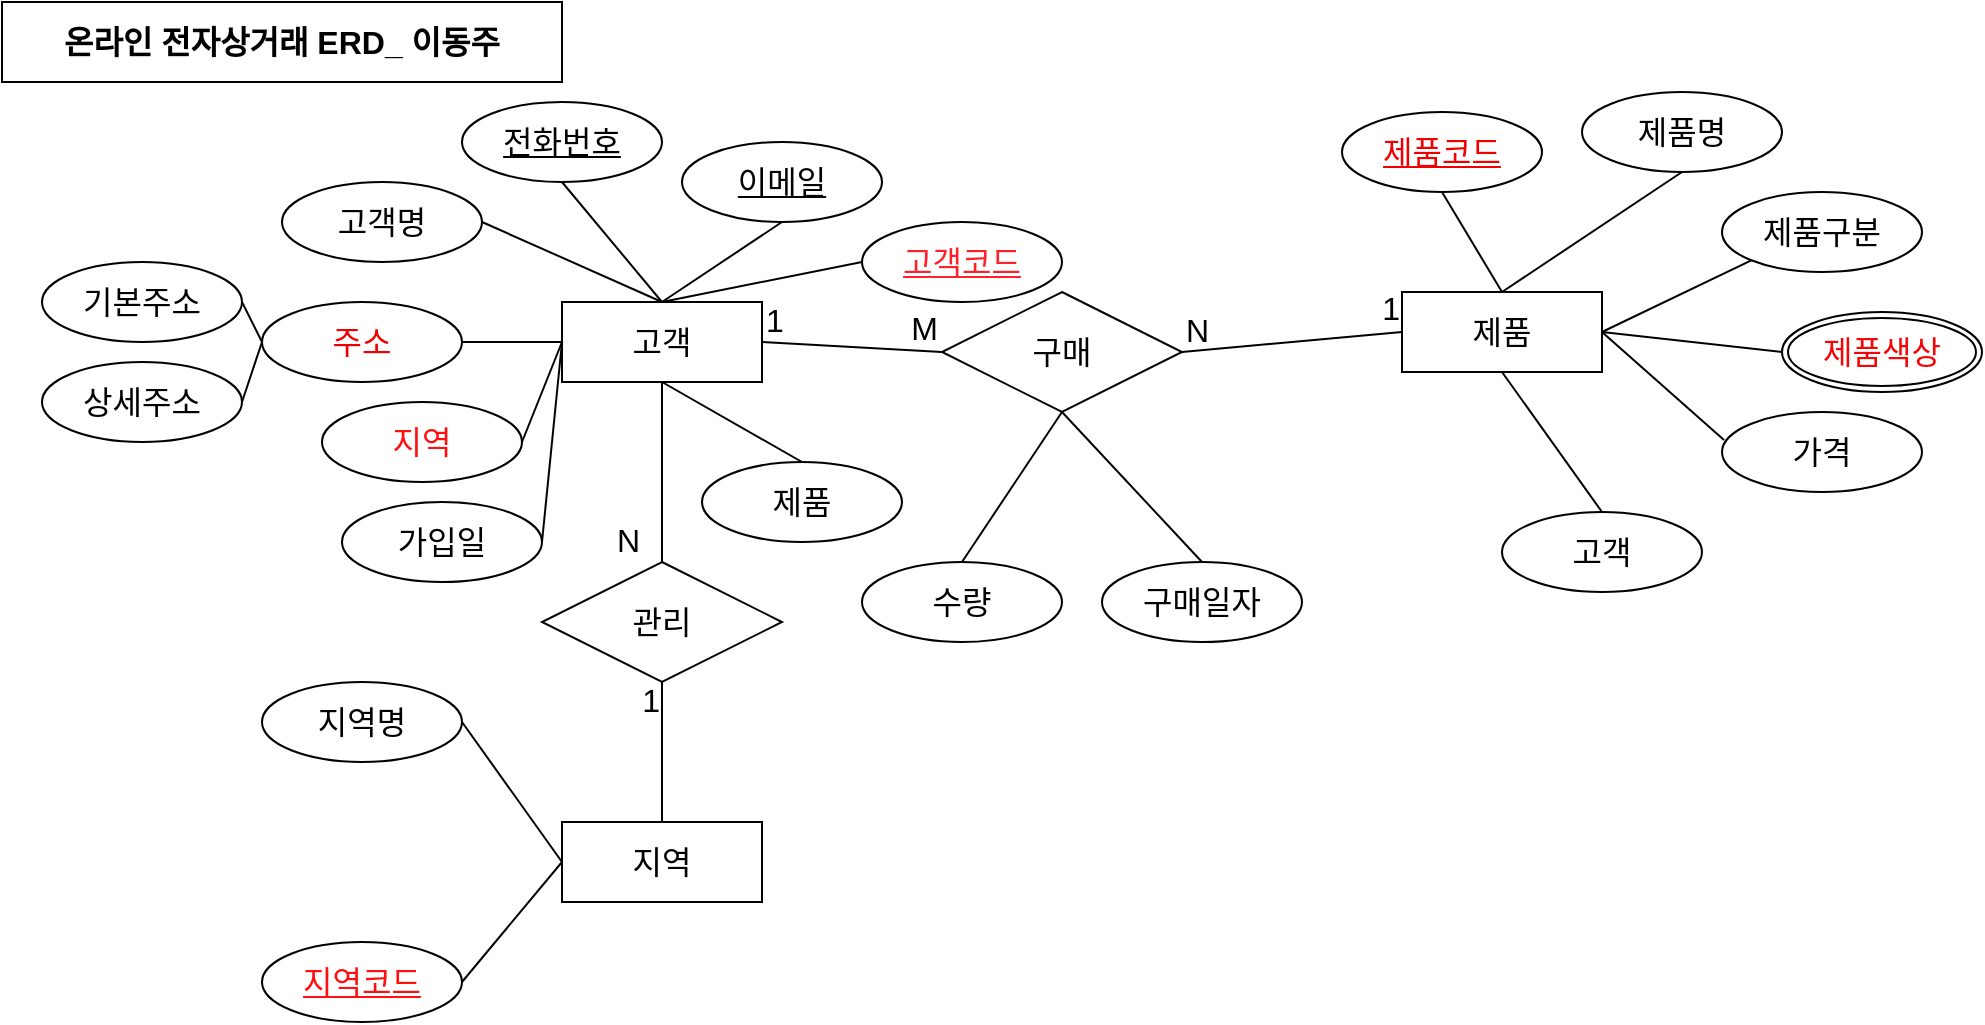 <mxfile version="22.1.16" type="github">
  <diagram name="페이지-1" id="Iz7dQucZnOFJZLNLOV6f">
    <mxGraphModel dx="2186" dy="2043" grid="1" gridSize="10" guides="1" tooltips="1" connect="1" arrows="1" fold="1" page="0" pageScale="1" pageWidth="827" pageHeight="1169" math="0" shadow="0">
      <root>
        <mxCell id="0" />
        <mxCell id="1" parent="0" />
        <mxCell id="F7GSqLhQtPNdiJpHItuA-5" value="고객" style="whiteSpace=wrap;html=1;align=center;fontSize=16;" vertex="1" parent="1">
          <mxGeometry x="-500" y="-690" width="100" height="40" as="geometry" />
        </mxCell>
        <mxCell id="F7GSqLhQtPNdiJpHItuA-6" value="지역" style="ellipse;whiteSpace=wrap;html=1;align=center;fontSize=16;fontColor=#FF0F0F;" vertex="1" parent="1">
          <mxGeometry x="-620" y="-640" width="100" height="40" as="geometry" />
        </mxCell>
        <mxCell id="F7GSqLhQtPNdiJpHItuA-7" value="이메일" style="ellipse;whiteSpace=wrap;html=1;align=center;fontStyle=4;fontSize=16;fontColor=#030303;" vertex="1" parent="1">
          <mxGeometry x="-440" y="-770" width="100" height="40" as="geometry" />
        </mxCell>
        <mxCell id="F7GSqLhQtPNdiJpHItuA-9" value="주소" style="ellipse;whiteSpace=wrap;html=1;align=center;fontSize=16;fontColor=#f00000;" vertex="1" parent="1">
          <mxGeometry x="-650" y="-690" width="100" height="40" as="geometry" />
        </mxCell>
        <mxCell id="F7GSqLhQtPNdiJpHItuA-10" value="상세주소" style="ellipse;whiteSpace=wrap;html=1;align=center;fontSize=16;" vertex="1" parent="1">
          <mxGeometry x="-760" y="-660" width="100" height="40" as="geometry" />
        </mxCell>
        <mxCell id="F7GSqLhQtPNdiJpHItuA-11" value="기본주소" style="ellipse;whiteSpace=wrap;html=1;align=center;fontSize=16;" vertex="1" parent="1">
          <mxGeometry x="-760" y="-710" width="100" height="40" as="geometry" />
        </mxCell>
        <mxCell id="F7GSqLhQtPNdiJpHItuA-12" value="전화번호" style="ellipse;whiteSpace=wrap;html=1;align=center;fontStyle=4;fontSize=16;" vertex="1" parent="1">
          <mxGeometry x="-550" y="-790" width="100" height="40" as="geometry" />
        </mxCell>
        <mxCell id="F7GSqLhQtPNdiJpHItuA-13" value="고객코드" style="ellipse;whiteSpace=wrap;html=1;align=center;fontStyle=4;fontSize=16;fontColor=#FF2129;" vertex="1" parent="1">
          <mxGeometry x="-350" y="-730" width="100" height="40" as="geometry" />
        </mxCell>
        <mxCell id="F7GSqLhQtPNdiJpHItuA-14" value="제품" style="ellipse;whiteSpace=wrap;html=1;align=center;fontSize=16;" vertex="1" parent="1">
          <mxGeometry x="-430" y="-610" width="100" height="40" as="geometry" />
        </mxCell>
        <mxCell id="F7GSqLhQtPNdiJpHItuA-21" value="" style="endArrow=none;html=1;rounded=0;fontSize=12;startSize=8;endSize=8;curved=1;entryX=0.5;entryY=1;entryDx=0;entryDy=0;exitX=0.5;exitY=0;exitDx=0;exitDy=0;" edge="1" parent="1" source="F7GSqLhQtPNdiJpHItuA-5" target="F7GSqLhQtPNdiJpHItuA-12">
          <mxGeometry relative="1" as="geometry">
            <mxPoint x="-580" y="-660" as="sourcePoint" />
            <mxPoint x="-420" y="-660" as="targetPoint" />
          </mxGeometry>
        </mxCell>
        <mxCell id="F7GSqLhQtPNdiJpHItuA-26" value="" style="endArrow=none;html=1;rounded=0;fontSize=12;startSize=8;endSize=8;curved=1;entryX=0;entryY=0.5;entryDx=0;entryDy=0;exitX=1;exitY=0.5;exitDx=0;exitDy=0;" edge="1" parent="1" source="F7GSqLhQtPNdiJpHItuA-9" target="F7GSqLhQtPNdiJpHItuA-5">
          <mxGeometry relative="1" as="geometry">
            <mxPoint x="-580" y="-660" as="sourcePoint" />
            <mxPoint x="-420" y="-660" as="targetPoint" />
          </mxGeometry>
        </mxCell>
        <mxCell id="F7GSqLhQtPNdiJpHItuA-27" value="" style="endArrow=none;html=1;rounded=0;fontSize=12;startSize=8;endSize=8;curved=1;entryX=0.5;entryY=0;entryDx=0;entryDy=0;exitX=1;exitY=0.5;exitDx=0;exitDy=0;" edge="1" parent="1" source="F7GSqLhQtPNdiJpHItuA-38" target="F7GSqLhQtPNdiJpHItuA-5">
          <mxGeometry relative="1" as="geometry">
            <mxPoint x="-580" y="-660" as="sourcePoint" />
            <mxPoint x="-420" y="-660" as="targetPoint" />
          </mxGeometry>
        </mxCell>
        <mxCell id="F7GSqLhQtPNdiJpHItuA-28" value="" style="endArrow=none;html=1;rounded=0;fontSize=12;startSize=8;endSize=8;curved=1;exitX=0.5;exitY=0;exitDx=0;exitDy=0;entryX=0.5;entryY=1;entryDx=0;entryDy=0;" edge="1" parent="1" source="F7GSqLhQtPNdiJpHItuA-5" target="F7GSqLhQtPNdiJpHItuA-7">
          <mxGeometry relative="1" as="geometry">
            <mxPoint x="-580" y="-660" as="sourcePoint" />
            <mxPoint x="-420" y="-660" as="targetPoint" />
          </mxGeometry>
        </mxCell>
        <mxCell id="F7GSqLhQtPNdiJpHItuA-29" value="" style="endArrow=none;html=1;rounded=0;fontSize=12;startSize=8;endSize=8;curved=1;entryX=0.5;entryY=0;entryDx=0;entryDy=0;exitX=0;exitY=0.5;exitDx=0;exitDy=0;" edge="1" parent="1" source="F7GSqLhQtPNdiJpHItuA-13" target="F7GSqLhQtPNdiJpHItuA-5">
          <mxGeometry relative="1" as="geometry">
            <mxPoint x="-580" y="-660" as="sourcePoint" />
            <mxPoint x="-420" y="-660" as="targetPoint" />
          </mxGeometry>
        </mxCell>
        <mxCell id="F7GSqLhQtPNdiJpHItuA-34" value="" style="endArrow=none;html=1;rounded=0;fontSize=12;startSize=8;endSize=8;curved=1;entryX=0.5;entryY=1;entryDx=0;entryDy=0;exitX=0.5;exitY=0;exitDx=0;exitDy=0;" edge="1" parent="1" source="F7GSqLhQtPNdiJpHItuA-14" target="F7GSqLhQtPNdiJpHItuA-5">
          <mxGeometry relative="1" as="geometry">
            <mxPoint x="-580" y="-660" as="sourcePoint" />
            <mxPoint x="-420" y="-660" as="targetPoint" />
          </mxGeometry>
        </mxCell>
        <mxCell id="F7GSqLhQtPNdiJpHItuA-35" value="" style="endArrow=none;html=1;rounded=0;fontSize=12;startSize=8;endSize=8;curved=1;exitX=0;exitY=0.5;exitDx=0;exitDy=0;entryX=1;entryY=0.5;entryDx=0;entryDy=0;" edge="1" parent="1" source="F7GSqLhQtPNdiJpHItuA-9" target="F7GSqLhQtPNdiJpHItuA-11">
          <mxGeometry relative="1" as="geometry">
            <mxPoint x="-580" y="-660" as="sourcePoint" />
            <mxPoint x="-420" y="-660" as="targetPoint" />
          </mxGeometry>
        </mxCell>
        <mxCell id="F7GSqLhQtPNdiJpHItuA-36" value="" style="endArrow=none;html=1;rounded=0;fontSize=12;startSize=8;endSize=8;curved=1;exitX=0;exitY=0.5;exitDx=0;exitDy=0;entryX=1;entryY=0.5;entryDx=0;entryDy=0;" edge="1" parent="1" source="F7GSqLhQtPNdiJpHItuA-9" target="F7GSqLhQtPNdiJpHItuA-10">
          <mxGeometry relative="1" as="geometry">
            <mxPoint x="-580" y="-660" as="sourcePoint" />
            <mxPoint x="-420" y="-660" as="targetPoint" />
          </mxGeometry>
        </mxCell>
        <mxCell id="F7GSqLhQtPNdiJpHItuA-38" value="고객명" style="ellipse;whiteSpace=wrap;html=1;align=center;fontSize=16;" vertex="1" parent="1">
          <mxGeometry x="-640" y="-750" width="100" height="40" as="geometry" />
        </mxCell>
        <mxCell id="F7GSqLhQtPNdiJpHItuA-40" value="" style="endArrow=none;html=1;rounded=0;fontSize=12;startSize=8;endSize=8;curved=1;exitX=1;exitY=0.5;exitDx=0;exitDy=0;entryX=0;entryY=0.5;entryDx=0;entryDy=0;" edge="1" parent="1" source="F7GSqLhQtPNdiJpHItuA-6" target="F7GSqLhQtPNdiJpHItuA-5">
          <mxGeometry relative="1" as="geometry">
            <mxPoint x="-580" y="-660" as="sourcePoint" />
            <mxPoint x="-420" y="-660" as="targetPoint" />
          </mxGeometry>
        </mxCell>
        <mxCell id="F7GSqLhQtPNdiJpHItuA-41" value="가입일" style="ellipse;whiteSpace=wrap;html=1;align=center;fontSize=16;" vertex="1" parent="1">
          <mxGeometry x="-610" y="-590" width="100" height="40" as="geometry" />
        </mxCell>
        <mxCell id="F7GSqLhQtPNdiJpHItuA-42" value="" style="endArrow=none;html=1;rounded=0;fontSize=12;startSize=8;endSize=8;curved=1;exitX=1;exitY=0.5;exitDx=0;exitDy=0;" edge="1" parent="1" source="F7GSqLhQtPNdiJpHItuA-41">
          <mxGeometry relative="1" as="geometry">
            <mxPoint x="-580" y="-660" as="sourcePoint" />
            <mxPoint x="-500" y="-670" as="targetPoint" />
          </mxGeometry>
        </mxCell>
        <mxCell id="F7GSqLhQtPNdiJpHItuA-43" value="지역" style="whiteSpace=wrap;html=1;align=center;fontSize=16;" vertex="1" parent="1">
          <mxGeometry x="-500" y="-430" width="100" height="40" as="geometry" />
        </mxCell>
        <mxCell id="F7GSqLhQtPNdiJpHItuA-44" value="지역명" style="ellipse;whiteSpace=wrap;html=1;align=center;fontSize=16;" vertex="1" parent="1">
          <mxGeometry x="-650" y="-500" width="100" height="40" as="geometry" />
        </mxCell>
        <mxCell id="F7GSqLhQtPNdiJpHItuA-46" value="지역코드" style="ellipse;whiteSpace=wrap;html=1;align=center;fontStyle=4;fontSize=16;fontColor=#FF0F0F;" vertex="1" parent="1">
          <mxGeometry x="-650" y="-370" width="100" height="40" as="geometry" />
        </mxCell>
        <mxCell id="F7GSqLhQtPNdiJpHItuA-47" value="" style="endArrow=none;html=1;rounded=0;fontSize=12;startSize=8;endSize=8;curved=1;entryX=0;entryY=0.5;entryDx=0;entryDy=0;exitX=1;exitY=0.5;exitDx=0;exitDy=0;" edge="1" parent="1" source="F7GSqLhQtPNdiJpHItuA-44" target="F7GSqLhQtPNdiJpHItuA-43">
          <mxGeometry relative="1" as="geometry">
            <mxPoint x="-400" y="-530" as="sourcePoint" />
            <mxPoint x="-240" y="-530" as="targetPoint" />
          </mxGeometry>
        </mxCell>
        <mxCell id="F7GSqLhQtPNdiJpHItuA-48" value="" style="endArrow=none;html=1;rounded=0;fontSize=12;startSize=8;endSize=8;curved=1;entryX=0;entryY=0.5;entryDx=0;entryDy=0;exitX=1;exitY=0.5;exitDx=0;exitDy=0;" edge="1" parent="1" source="F7GSqLhQtPNdiJpHItuA-46" target="F7GSqLhQtPNdiJpHItuA-43">
          <mxGeometry relative="1" as="geometry">
            <mxPoint x="-400" y="-530" as="sourcePoint" />
            <mxPoint x="-240" y="-530" as="targetPoint" />
          </mxGeometry>
        </mxCell>
        <mxCell id="F7GSqLhQtPNdiJpHItuA-49" value="제품" style="whiteSpace=wrap;html=1;align=center;fontSize=16;" vertex="1" parent="1">
          <mxGeometry x="-80" y="-695" width="100" height="40" as="geometry" />
        </mxCell>
        <mxCell id="F7GSqLhQtPNdiJpHItuA-50" value="고객" style="ellipse;whiteSpace=wrap;html=1;align=center;fontSize=16;" vertex="1" parent="1">
          <mxGeometry x="-30" y="-585" width="100" height="40" as="geometry" />
        </mxCell>
        <mxCell id="F7GSqLhQtPNdiJpHItuA-51" value="제품명" style="ellipse;whiteSpace=wrap;html=1;align=center;fontSize=16;" vertex="1" parent="1">
          <mxGeometry x="10" y="-795" width="100" height="40" as="geometry" />
        </mxCell>
        <mxCell id="F7GSqLhQtPNdiJpHItuA-52" value="제품색상" style="ellipse;shape=doubleEllipse;margin=3;whiteSpace=wrap;html=1;align=center;fontSize=16;fontColor=#f50505;" vertex="1" parent="1">
          <mxGeometry x="110" y="-685" width="100" height="40" as="geometry" />
        </mxCell>
        <mxCell id="F7GSqLhQtPNdiJpHItuA-53" value="제품구분" style="ellipse;whiteSpace=wrap;html=1;align=center;fontSize=16;" vertex="1" parent="1">
          <mxGeometry x="80" y="-745" width="100" height="40" as="geometry" />
        </mxCell>
        <mxCell id="F7GSqLhQtPNdiJpHItuA-54" value="가격" style="ellipse;whiteSpace=wrap;html=1;align=center;fontSize=16;" vertex="1" parent="1">
          <mxGeometry x="80" y="-635" width="100" height="40" as="geometry" />
        </mxCell>
        <mxCell id="F7GSqLhQtPNdiJpHItuA-55" value="제품코드" style="ellipse;whiteSpace=wrap;html=1;align=center;fontStyle=4;fontSize=16;fontColor=#f00000;" vertex="1" parent="1">
          <mxGeometry x="-110" y="-785" width="100" height="40" as="geometry" />
        </mxCell>
        <mxCell id="F7GSqLhQtPNdiJpHItuA-56" value="" style="endArrow=none;html=1;rounded=0;fontSize=12;startSize=8;endSize=8;curved=1;entryX=0.5;entryY=0;entryDx=0;entryDy=0;exitX=0.5;exitY=1;exitDx=0;exitDy=0;" edge="1" parent="1" source="F7GSqLhQtPNdiJpHItuA-55" target="F7GSqLhQtPNdiJpHItuA-49">
          <mxGeometry relative="1" as="geometry">
            <mxPoint x="-160" y="-785" as="sourcePoint" />
            <mxPoint y="-785" as="targetPoint" />
          </mxGeometry>
        </mxCell>
        <mxCell id="F7GSqLhQtPNdiJpHItuA-57" value="" style="endArrow=none;html=1;rounded=0;fontSize=12;startSize=8;endSize=8;curved=1;exitX=0.5;exitY=0;exitDx=0;exitDy=0;entryX=0.5;entryY=1;entryDx=0;entryDy=0;" edge="1" parent="1" source="F7GSqLhQtPNdiJpHItuA-49" target="F7GSqLhQtPNdiJpHItuA-51">
          <mxGeometry relative="1" as="geometry">
            <mxPoint x="-160" y="-785" as="sourcePoint" />
            <mxPoint y="-785" as="targetPoint" />
          </mxGeometry>
        </mxCell>
        <mxCell id="F7GSqLhQtPNdiJpHItuA-58" value="" style="endArrow=none;html=1;rounded=0;fontSize=12;startSize=8;endSize=8;curved=1;exitX=1;exitY=0.5;exitDx=0;exitDy=0;entryX=0;entryY=1;entryDx=0;entryDy=0;" edge="1" parent="1" source="F7GSqLhQtPNdiJpHItuA-49" target="F7GSqLhQtPNdiJpHItuA-53">
          <mxGeometry relative="1" as="geometry">
            <mxPoint x="-160" y="-785" as="sourcePoint" />
            <mxPoint y="-785" as="targetPoint" />
          </mxGeometry>
        </mxCell>
        <mxCell id="F7GSqLhQtPNdiJpHItuA-59" value="" style="endArrow=none;html=1;rounded=0;fontSize=12;startSize=8;endSize=8;curved=1;exitX=1;exitY=0.5;exitDx=0;exitDy=0;entryX=0;entryY=0.5;entryDx=0;entryDy=0;" edge="1" parent="1" source="F7GSqLhQtPNdiJpHItuA-49" target="F7GSqLhQtPNdiJpHItuA-52">
          <mxGeometry relative="1" as="geometry">
            <mxPoint x="-160" y="-785" as="sourcePoint" />
            <mxPoint y="-785" as="targetPoint" />
          </mxGeometry>
        </mxCell>
        <mxCell id="F7GSqLhQtPNdiJpHItuA-60" value="" style="endArrow=none;html=1;rounded=0;fontSize=12;startSize=8;endSize=8;curved=1;exitX=1;exitY=0.5;exitDx=0;exitDy=0;entryX=0.01;entryY=0.35;entryDx=0;entryDy=0;entryPerimeter=0;" edge="1" parent="1" source="F7GSqLhQtPNdiJpHItuA-49" target="F7GSqLhQtPNdiJpHItuA-54">
          <mxGeometry relative="1" as="geometry">
            <mxPoint x="-160" y="-785" as="sourcePoint" />
            <mxPoint y="-785" as="targetPoint" />
          </mxGeometry>
        </mxCell>
        <mxCell id="F7GSqLhQtPNdiJpHItuA-61" value="" style="endArrow=none;html=1;rounded=0;fontSize=12;startSize=8;endSize=8;curved=1;exitX=0.5;exitY=1;exitDx=0;exitDy=0;entryX=0.5;entryY=0;entryDx=0;entryDy=0;" edge="1" parent="1" source="F7GSqLhQtPNdiJpHItuA-49" target="F7GSqLhQtPNdiJpHItuA-50">
          <mxGeometry relative="1" as="geometry">
            <mxPoint x="-160" y="-785" as="sourcePoint" />
            <mxPoint y="-785" as="targetPoint" />
          </mxGeometry>
        </mxCell>
        <mxCell id="F7GSqLhQtPNdiJpHItuA-62" value="관리" style="shape=rhombus;perimeter=rhombusPerimeter;whiteSpace=wrap;html=1;align=center;fontSize=16;" vertex="1" parent="1">
          <mxGeometry x="-510" y="-560" width="120" height="60" as="geometry" />
        </mxCell>
        <mxCell id="F7GSqLhQtPNdiJpHItuA-65" value="" style="endArrow=none;html=1;rounded=0;fontSize=12;startSize=8;endSize=8;curved=1;exitX=0.5;exitY=1;exitDx=0;exitDy=0;entryX=0.5;entryY=0;entryDx=0;entryDy=0;" edge="1" parent="1" source="F7GSqLhQtPNdiJpHItuA-5" target="F7GSqLhQtPNdiJpHItuA-62">
          <mxGeometry relative="1" as="geometry">
            <mxPoint x="-460" y="-550" as="sourcePoint" />
            <mxPoint x="-300" y="-550" as="targetPoint" />
          </mxGeometry>
        </mxCell>
        <mxCell id="F7GSqLhQtPNdiJpHItuA-66" value="N" style="resizable=0;html=1;whiteSpace=wrap;align=right;verticalAlign=bottom;fontSize=16;" connectable="0" vertex="1" parent="F7GSqLhQtPNdiJpHItuA-65">
          <mxGeometry x="1" relative="1" as="geometry">
            <mxPoint x="-10" as="offset" />
          </mxGeometry>
        </mxCell>
        <mxCell id="F7GSqLhQtPNdiJpHItuA-67" value="" style="endArrow=none;html=1;rounded=0;fontSize=12;startSize=8;endSize=8;curved=1;exitX=0.5;exitY=0;exitDx=0;exitDy=0;" edge="1" parent="1" source="F7GSqLhQtPNdiJpHItuA-43" target="F7GSqLhQtPNdiJpHItuA-62">
          <mxGeometry relative="1" as="geometry">
            <mxPoint x="-460" y="-550" as="sourcePoint" />
            <mxPoint x="-450" y="-490" as="targetPoint" />
          </mxGeometry>
        </mxCell>
        <mxCell id="F7GSqLhQtPNdiJpHItuA-68" value="1" style="resizable=0;html=1;whiteSpace=wrap;align=right;verticalAlign=bottom;fontSize=16;" connectable="0" vertex="1" parent="F7GSqLhQtPNdiJpHItuA-67">
          <mxGeometry x="1" relative="1" as="geometry">
            <mxPoint y="20" as="offset" />
          </mxGeometry>
        </mxCell>
        <mxCell id="F7GSqLhQtPNdiJpHItuA-69" style="edgeStyle=none;curved=1;rounded=0;orthogonalLoop=1;jettySize=auto;html=1;entryX=0;entryY=1;entryDx=0;entryDy=0;fontSize=12;startSize=8;endSize=8;" edge="1" parent="1" source="F7GSqLhQtPNdiJpHItuA-55" target="F7GSqLhQtPNdiJpHItuA-55">
          <mxGeometry relative="1" as="geometry" />
        </mxCell>
        <mxCell id="F7GSqLhQtPNdiJpHItuA-70" value="구매" style="shape=rhombus;perimeter=rhombusPerimeter;whiteSpace=wrap;html=1;align=center;fontSize=16;" vertex="1" parent="1">
          <mxGeometry x="-310" y="-695" width="120" height="60" as="geometry" />
        </mxCell>
        <mxCell id="F7GSqLhQtPNdiJpHItuA-73" value="구매일자" style="ellipse;whiteSpace=wrap;html=1;align=center;fontSize=16;" vertex="1" parent="1">
          <mxGeometry x="-230" y="-560" width="100" height="40" as="geometry" />
        </mxCell>
        <mxCell id="F7GSqLhQtPNdiJpHItuA-74" value="수량" style="ellipse;whiteSpace=wrap;html=1;align=center;fontSize=16;" vertex="1" parent="1">
          <mxGeometry x="-350" y="-560" width="100" height="40" as="geometry" />
        </mxCell>
        <mxCell id="F7GSqLhQtPNdiJpHItuA-75" value="" style="endArrow=none;html=1;rounded=0;fontSize=12;startSize=8;endSize=8;curved=1;entryX=0.5;entryY=1;entryDx=0;entryDy=0;exitX=0.5;exitY=0;exitDx=0;exitDy=0;" edge="1" parent="1" source="F7GSqLhQtPNdiJpHItuA-74" target="F7GSqLhQtPNdiJpHItuA-70">
          <mxGeometry relative="1" as="geometry">
            <mxPoint x="-220" y="-530" as="sourcePoint" />
            <mxPoint x="-60" y="-530" as="targetPoint" />
          </mxGeometry>
        </mxCell>
        <mxCell id="F7GSqLhQtPNdiJpHItuA-76" value="" style="endArrow=none;html=1;rounded=0;fontSize=12;startSize=8;endSize=8;curved=1;exitX=0.5;exitY=0;exitDx=0;exitDy=0;entryX=0.5;entryY=1;entryDx=0;entryDy=0;" edge="1" parent="1" source="F7GSqLhQtPNdiJpHItuA-73" target="F7GSqLhQtPNdiJpHItuA-70">
          <mxGeometry relative="1" as="geometry">
            <mxPoint x="-220" y="-530" as="sourcePoint" />
            <mxPoint x="-250" y="-630" as="targetPoint" />
          </mxGeometry>
        </mxCell>
        <mxCell id="F7GSqLhQtPNdiJpHItuA-84" value="" style="endArrow=none;html=1;rounded=0;fontSize=12;startSize=8;endSize=8;curved=1;entryX=0;entryY=0.5;entryDx=0;entryDy=0;exitX=1;exitY=0.5;exitDx=0;exitDy=0;" edge="1" parent="1" source="F7GSqLhQtPNdiJpHItuA-5" target="F7GSqLhQtPNdiJpHItuA-70">
          <mxGeometry relative="1" as="geometry">
            <mxPoint x="-300" y="-621" as="sourcePoint" />
            <mxPoint x="-140" y="-621" as="targetPoint" />
          </mxGeometry>
        </mxCell>
        <mxCell id="F7GSqLhQtPNdiJpHItuA-85" value="1" style="resizable=0;html=1;whiteSpace=wrap;align=left;verticalAlign=bottom;fontSize=16;" connectable="0" vertex="1" parent="F7GSqLhQtPNdiJpHItuA-84">
          <mxGeometry x="-1" relative="1" as="geometry" />
        </mxCell>
        <mxCell id="F7GSqLhQtPNdiJpHItuA-86" value="M" style="resizable=0;html=1;whiteSpace=wrap;align=right;verticalAlign=bottom;fontSize=16;" connectable="0" vertex="1" parent="F7GSqLhQtPNdiJpHItuA-84">
          <mxGeometry x="1" relative="1" as="geometry" />
        </mxCell>
        <mxCell id="F7GSqLhQtPNdiJpHItuA-87" value="" style="endArrow=none;html=1;rounded=0;fontSize=12;startSize=8;endSize=8;curved=1;entryX=0;entryY=0.5;entryDx=0;entryDy=0;exitX=1;exitY=0.5;exitDx=0;exitDy=0;" edge="1" parent="1" source="F7GSqLhQtPNdiJpHItuA-70" target="F7GSqLhQtPNdiJpHItuA-49">
          <mxGeometry relative="1" as="geometry">
            <mxPoint x="-220" y="-530" as="sourcePoint" />
            <mxPoint x="-60" y="-530" as="targetPoint" />
          </mxGeometry>
        </mxCell>
        <mxCell id="F7GSqLhQtPNdiJpHItuA-88" value="N" style="resizable=0;html=1;whiteSpace=wrap;align=left;verticalAlign=bottom;fontSize=16;" connectable="0" vertex="1" parent="F7GSqLhQtPNdiJpHItuA-87">
          <mxGeometry x="-1" relative="1" as="geometry" />
        </mxCell>
        <mxCell id="F7GSqLhQtPNdiJpHItuA-89" value="1" style="resizable=0;html=1;whiteSpace=wrap;align=right;verticalAlign=bottom;fontSize=16;" connectable="0" vertex="1" parent="F7GSqLhQtPNdiJpHItuA-87">
          <mxGeometry x="1" relative="1" as="geometry" />
        </mxCell>
        <mxCell id="F7GSqLhQtPNdiJpHItuA-90" value="&lt;b&gt;온라인 전자상거래 ERD_ 이동주&lt;/b&gt;" style="whiteSpace=wrap;html=1;align=center;fontSize=16;" vertex="1" parent="1">
          <mxGeometry x="-780" y="-840" width="280" height="40" as="geometry" />
        </mxCell>
      </root>
    </mxGraphModel>
  </diagram>
</mxfile>
